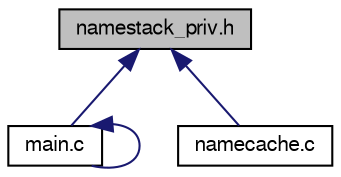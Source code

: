 digraph G
{
  edge [fontname="FreeSans",fontsize="10",labelfontname="FreeSans",labelfontsize="10"];
  node [fontname="FreeSans",fontsize="10",shape=record];
  Node1 [label="namestack_priv.h",height=0.2,width=0.4,color="black", fillcolor="grey75", style="filled" fontcolor="black"];
  Node1 -> Node2 [dir=back,color="midnightblue",fontsize="10",style="solid",fontname="FreeSans"];
  Node2 [label="main.c",height=0.2,width=0.4,color="black", fillcolor="white", style="filled",URL="$main_8c.html"];
  Node2 -> Node2 [dir=back,color="midnightblue",fontsize="10",style="solid",fontname="FreeSans"];
  Node1 -> Node3 [dir=back,color="midnightblue",fontsize="10",style="solid",fontname="FreeSans"];
  Node3 [label="namecache.c",height=0.2,width=0.4,color="black", fillcolor="white", style="filled",URL="$namecache_8c.html"];
}
